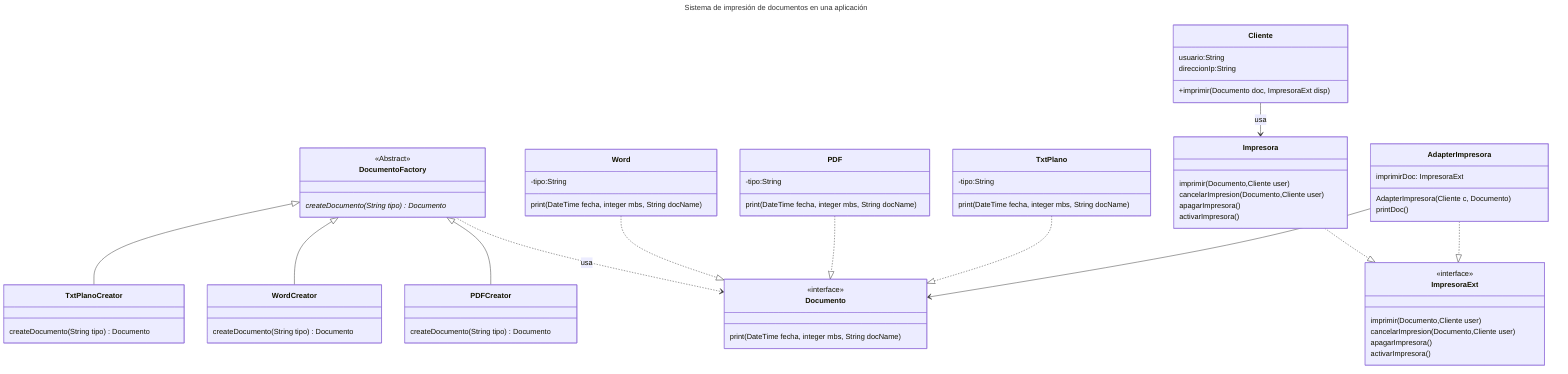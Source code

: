 ---
title: Sistema de impresión de documentos en una aplicación
---
%%
%%Una aplicación tiene que imprimir diferentes tipos de documentos (PDF, Word y Texto plano). Cada tipo de documento sabe cómo formatearse e imprimirse, pero la aplicación no debe acoplarse a clases concretas: por eso se usa un Factory que, dado un tipo, produce el objeto Documento apropiado.
%%
%%Además, existe una impresora externa con interfaz incompatible (por ejemplo, tiene su propio conjunto de métodos como externalPrint(String contenido)), que no se puede cambiar. Para integrarla sin modificarla directamente se crea un Adapter que la expone con la interfaz común de impresión que usa el resto de la aplicación.
%%
%%El Cliente pide imprimir un documento; la aplicación obtiene el Documento mediante la fábrica y lo envía a una impresora estándar o, si es necesario usar la impresora externa, lo hace a través del adaptador que la envuelve.
%%

classDiagram
    class Cliente{
        usuario:String
        direccionIp:String
        +imprimir(Documento doc, ImpresoraExt disp)
    }

    class DocumentoFactory{
        <<Abstract>>
        createDocumento(String tipo)* Documento
    }

    class Documento{
        <<interface>>
        print(DateTime fecha, integer mbs, String docName )
    }

    class PDFCreator {
        createDocumento(String tipo) Documento
    }

    class WordCreator {
        createDocumento(String tipo) Documento
    }
    class TxtPlanoCreator {
        createDocumento(String tipo) Documento
    }

    class PDF{
        -tipo:String
    print(DateTime fecha, integer mbs, String docName )
    }

    class Word{
        -tipo:String
    print(DateTime fecha, integer mbs, String docName )
    }
    class TxtPlano{
        -tipo:String
    print(DateTime fecha, integer mbs, String docName )
    }

    class Impresora{
        imprimir(Documento,Cliente user)
        cancelarImpresion(Documento,Cliente user)
        apagarImpresora()
        activarImpresora()
    }

    class ImpresoraExt{
        <<interface>>
        imprimir(Documento,Cliente user)
        cancelarImpresion(Documento,Cliente user)
        apagarImpresora()
        activarImpresora()
    }

    class AdapterImpresora{
        imprimirDoc: ImpresoraExt

        AdapterImpresora(Cliente c, Documento)
        printDoc()


    }

    DocumentoFactory <|-- PDFCreator
    DocumentoFactory <|-- WordCreator
    DocumentoFactory <|-- TxtPlanoCreator
    DocumentoFactory ..> Documento :usa
    Word ..|>Documento
    PDF ..|> Documento
    TxtPlano ..|>Documento
    Impresora ..|> ImpresoraExt
    Cliente --> Impresora :usa
    AdapterImpresora ..|> ImpresoraExt
    AdapterImpresora --> Documento
